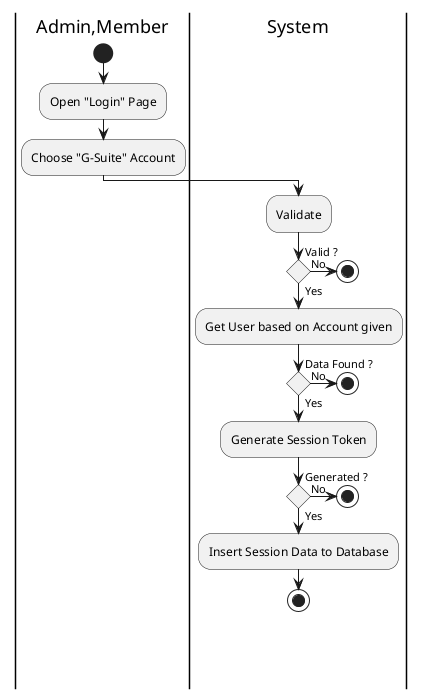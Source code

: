 @startuml Login

skinparam ConditionEndStyle hline
skinparam conditionStyle diamond
skinparam Monochrome true
skinparam Shadowing false

|Admin,Member|
start
:Open "Login" Page;
:Choose "G-Suite" Account;

|System|
:Validate;

if (Valid ?) then (Yes)
    :Get User based on Account given;

    if (Data Found ?) then (Yes)
        :Generate Session Token;
        if (Generated ?) then (Yes)
            :Insert Session Data to Database;
            stop
        else (No)
            Stop
        endif
    else (No)
        stop
    endif
else (No)
    stop
endif

@enduml